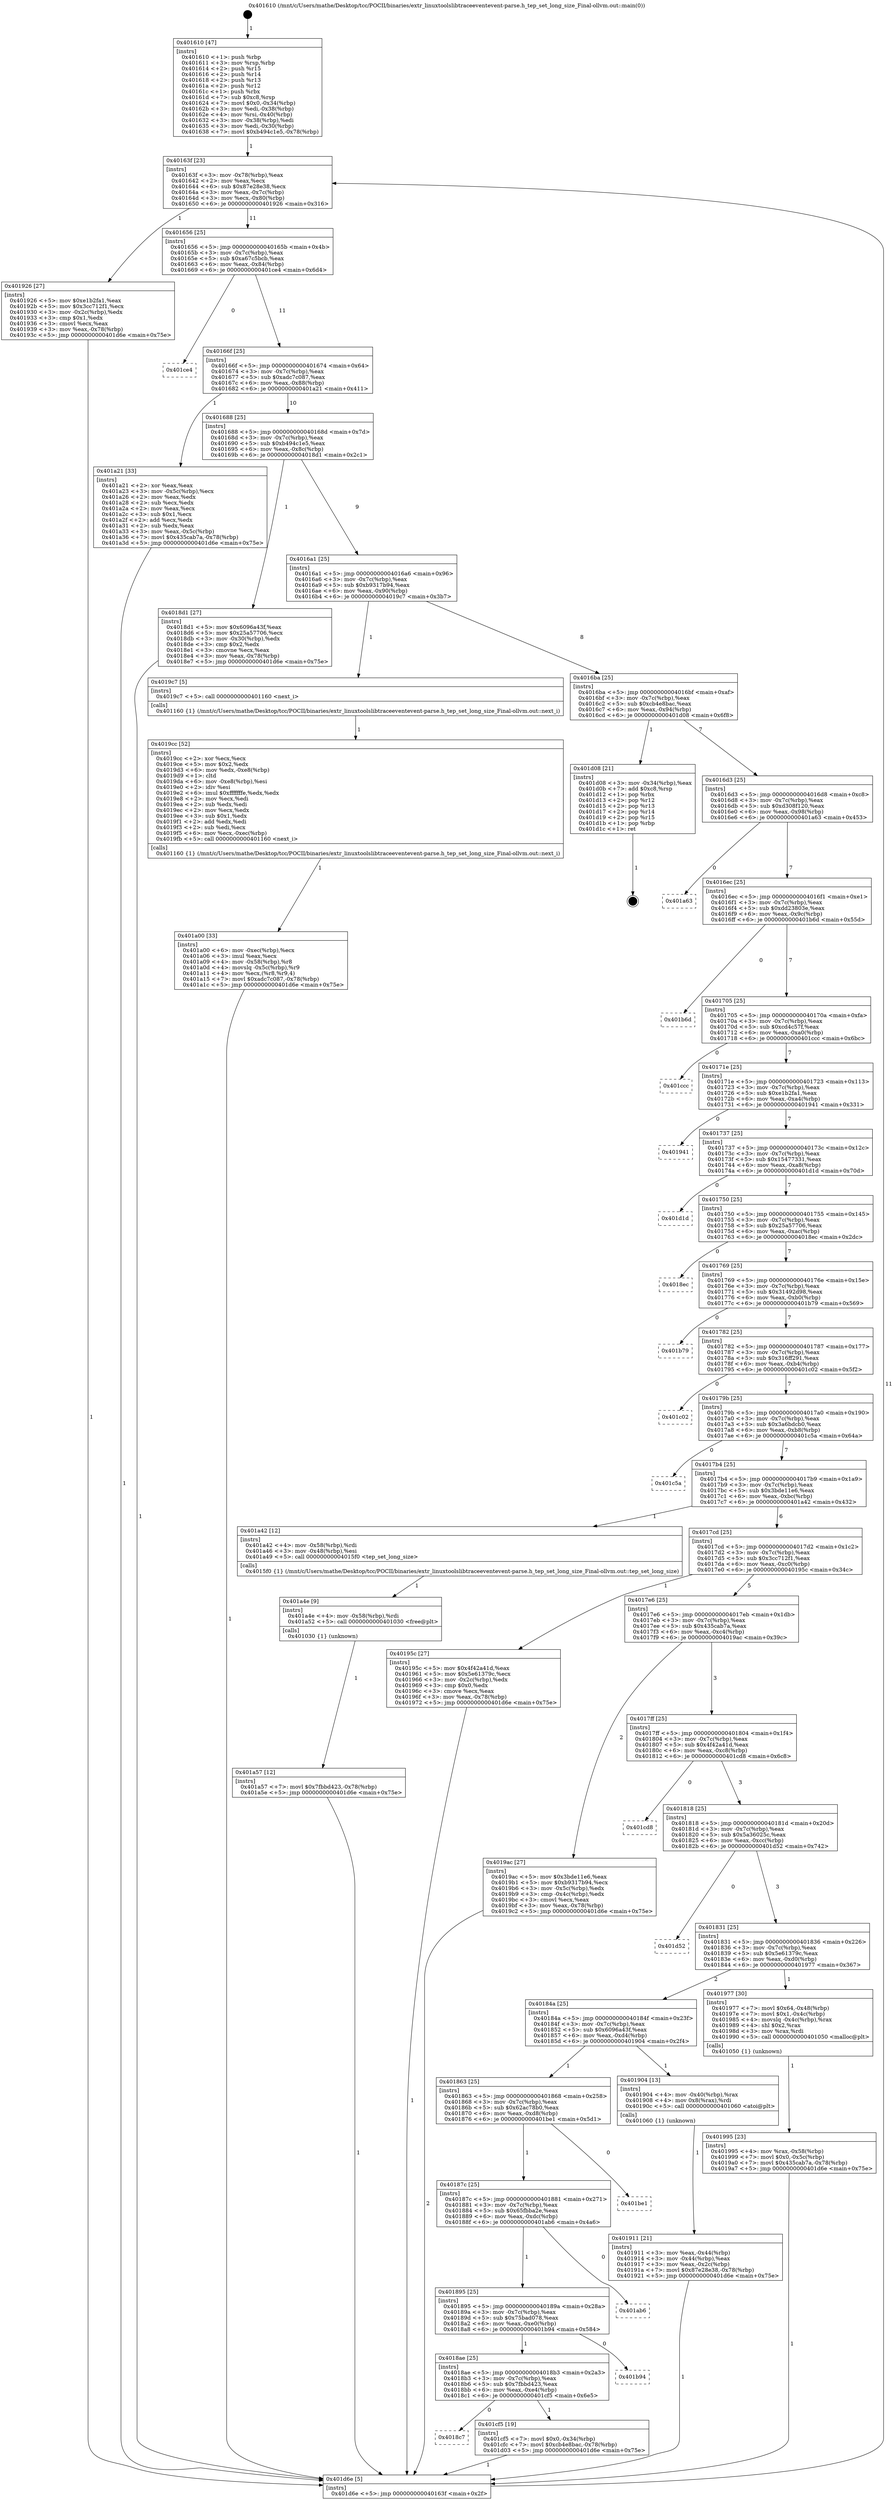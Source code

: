 digraph "0x401610" {
  label = "0x401610 (/mnt/c/Users/mathe/Desktop/tcc/POCII/binaries/extr_linuxtoolslibtraceeventevent-parse.h_tep_set_long_size_Final-ollvm.out::main(0))"
  labelloc = "t"
  node[shape=record]

  Entry [label="",width=0.3,height=0.3,shape=circle,fillcolor=black,style=filled]
  "0x40163f" [label="{
     0x40163f [23]\l
     | [instrs]\l
     &nbsp;&nbsp;0x40163f \<+3\>: mov -0x78(%rbp),%eax\l
     &nbsp;&nbsp;0x401642 \<+2\>: mov %eax,%ecx\l
     &nbsp;&nbsp;0x401644 \<+6\>: sub $0x87e28e38,%ecx\l
     &nbsp;&nbsp;0x40164a \<+3\>: mov %eax,-0x7c(%rbp)\l
     &nbsp;&nbsp;0x40164d \<+3\>: mov %ecx,-0x80(%rbp)\l
     &nbsp;&nbsp;0x401650 \<+6\>: je 0000000000401926 \<main+0x316\>\l
  }"]
  "0x401926" [label="{
     0x401926 [27]\l
     | [instrs]\l
     &nbsp;&nbsp;0x401926 \<+5\>: mov $0xe1b2fa1,%eax\l
     &nbsp;&nbsp;0x40192b \<+5\>: mov $0x3cc712f1,%ecx\l
     &nbsp;&nbsp;0x401930 \<+3\>: mov -0x2c(%rbp),%edx\l
     &nbsp;&nbsp;0x401933 \<+3\>: cmp $0x1,%edx\l
     &nbsp;&nbsp;0x401936 \<+3\>: cmovl %ecx,%eax\l
     &nbsp;&nbsp;0x401939 \<+3\>: mov %eax,-0x78(%rbp)\l
     &nbsp;&nbsp;0x40193c \<+5\>: jmp 0000000000401d6e \<main+0x75e\>\l
  }"]
  "0x401656" [label="{
     0x401656 [25]\l
     | [instrs]\l
     &nbsp;&nbsp;0x401656 \<+5\>: jmp 000000000040165b \<main+0x4b\>\l
     &nbsp;&nbsp;0x40165b \<+3\>: mov -0x7c(%rbp),%eax\l
     &nbsp;&nbsp;0x40165e \<+5\>: sub $0xa67c5bcb,%eax\l
     &nbsp;&nbsp;0x401663 \<+6\>: mov %eax,-0x84(%rbp)\l
     &nbsp;&nbsp;0x401669 \<+6\>: je 0000000000401ce4 \<main+0x6d4\>\l
  }"]
  Exit [label="",width=0.3,height=0.3,shape=circle,fillcolor=black,style=filled,peripheries=2]
  "0x401ce4" [label="{
     0x401ce4\l
  }", style=dashed]
  "0x40166f" [label="{
     0x40166f [25]\l
     | [instrs]\l
     &nbsp;&nbsp;0x40166f \<+5\>: jmp 0000000000401674 \<main+0x64\>\l
     &nbsp;&nbsp;0x401674 \<+3\>: mov -0x7c(%rbp),%eax\l
     &nbsp;&nbsp;0x401677 \<+5\>: sub $0xadc7c087,%eax\l
     &nbsp;&nbsp;0x40167c \<+6\>: mov %eax,-0x88(%rbp)\l
     &nbsp;&nbsp;0x401682 \<+6\>: je 0000000000401a21 \<main+0x411\>\l
  }"]
  "0x4018c7" [label="{
     0x4018c7\l
  }", style=dashed]
  "0x401a21" [label="{
     0x401a21 [33]\l
     | [instrs]\l
     &nbsp;&nbsp;0x401a21 \<+2\>: xor %eax,%eax\l
     &nbsp;&nbsp;0x401a23 \<+3\>: mov -0x5c(%rbp),%ecx\l
     &nbsp;&nbsp;0x401a26 \<+2\>: mov %eax,%edx\l
     &nbsp;&nbsp;0x401a28 \<+2\>: sub %ecx,%edx\l
     &nbsp;&nbsp;0x401a2a \<+2\>: mov %eax,%ecx\l
     &nbsp;&nbsp;0x401a2c \<+3\>: sub $0x1,%ecx\l
     &nbsp;&nbsp;0x401a2f \<+2\>: add %ecx,%edx\l
     &nbsp;&nbsp;0x401a31 \<+2\>: sub %edx,%eax\l
     &nbsp;&nbsp;0x401a33 \<+3\>: mov %eax,-0x5c(%rbp)\l
     &nbsp;&nbsp;0x401a36 \<+7\>: movl $0x435cab7a,-0x78(%rbp)\l
     &nbsp;&nbsp;0x401a3d \<+5\>: jmp 0000000000401d6e \<main+0x75e\>\l
  }"]
  "0x401688" [label="{
     0x401688 [25]\l
     | [instrs]\l
     &nbsp;&nbsp;0x401688 \<+5\>: jmp 000000000040168d \<main+0x7d\>\l
     &nbsp;&nbsp;0x40168d \<+3\>: mov -0x7c(%rbp),%eax\l
     &nbsp;&nbsp;0x401690 \<+5\>: sub $0xb494c1e5,%eax\l
     &nbsp;&nbsp;0x401695 \<+6\>: mov %eax,-0x8c(%rbp)\l
     &nbsp;&nbsp;0x40169b \<+6\>: je 00000000004018d1 \<main+0x2c1\>\l
  }"]
  "0x401cf5" [label="{
     0x401cf5 [19]\l
     | [instrs]\l
     &nbsp;&nbsp;0x401cf5 \<+7\>: movl $0x0,-0x34(%rbp)\l
     &nbsp;&nbsp;0x401cfc \<+7\>: movl $0xcb4e8bac,-0x78(%rbp)\l
     &nbsp;&nbsp;0x401d03 \<+5\>: jmp 0000000000401d6e \<main+0x75e\>\l
  }"]
  "0x4018d1" [label="{
     0x4018d1 [27]\l
     | [instrs]\l
     &nbsp;&nbsp;0x4018d1 \<+5\>: mov $0x6096a43f,%eax\l
     &nbsp;&nbsp;0x4018d6 \<+5\>: mov $0x25a57706,%ecx\l
     &nbsp;&nbsp;0x4018db \<+3\>: mov -0x30(%rbp),%edx\l
     &nbsp;&nbsp;0x4018de \<+3\>: cmp $0x2,%edx\l
     &nbsp;&nbsp;0x4018e1 \<+3\>: cmovne %ecx,%eax\l
     &nbsp;&nbsp;0x4018e4 \<+3\>: mov %eax,-0x78(%rbp)\l
     &nbsp;&nbsp;0x4018e7 \<+5\>: jmp 0000000000401d6e \<main+0x75e\>\l
  }"]
  "0x4016a1" [label="{
     0x4016a1 [25]\l
     | [instrs]\l
     &nbsp;&nbsp;0x4016a1 \<+5\>: jmp 00000000004016a6 \<main+0x96\>\l
     &nbsp;&nbsp;0x4016a6 \<+3\>: mov -0x7c(%rbp),%eax\l
     &nbsp;&nbsp;0x4016a9 \<+5\>: sub $0xb9317b94,%eax\l
     &nbsp;&nbsp;0x4016ae \<+6\>: mov %eax,-0x90(%rbp)\l
     &nbsp;&nbsp;0x4016b4 \<+6\>: je 00000000004019c7 \<main+0x3b7\>\l
  }"]
  "0x401d6e" [label="{
     0x401d6e [5]\l
     | [instrs]\l
     &nbsp;&nbsp;0x401d6e \<+5\>: jmp 000000000040163f \<main+0x2f\>\l
  }"]
  "0x401610" [label="{
     0x401610 [47]\l
     | [instrs]\l
     &nbsp;&nbsp;0x401610 \<+1\>: push %rbp\l
     &nbsp;&nbsp;0x401611 \<+3\>: mov %rsp,%rbp\l
     &nbsp;&nbsp;0x401614 \<+2\>: push %r15\l
     &nbsp;&nbsp;0x401616 \<+2\>: push %r14\l
     &nbsp;&nbsp;0x401618 \<+2\>: push %r13\l
     &nbsp;&nbsp;0x40161a \<+2\>: push %r12\l
     &nbsp;&nbsp;0x40161c \<+1\>: push %rbx\l
     &nbsp;&nbsp;0x40161d \<+7\>: sub $0xc8,%rsp\l
     &nbsp;&nbsp;0x401624 \<+7\>: movl $0x0,-0x34(%rbp)\l
     &nbsp;&nbsp;0x40162b \<+3\>: mov %edi,-0x38(%rbp)\l
     &nbsp;&nbsp;0x40162e \<+4\>: mov %rsi,-0x40(%rbp)\l
     &nbsp;&nbsp;0x401632 \<+3\>: mov -0x38(%rbp),%edi\l
     &nbsp;&nbsp;0x401635 \<+3\>: mov %edi,-0x30(%rbp)\l
     &nbsp;&nbsp;0x401638 \<+7\>: movl $0xb494c1e5,-0x78(%rbp)\l
  }"]
  "0x4018ae" [label="{
     0x4018ae [25]\l
     | [instrs]\l
     &nbsp;&nbsp;0x4018ae \<+5\>: jmp 00000000004018b3 \<main+0x2a3\>\l
     &nbsp;&nbsp;0x4018b3 \<+3\>: mov -0x7c(%rbp),%eax\l
     &nbsp;&nbsp;0x4018b6 \<+5\>: sub $0x7fbbd423,%eax\l
     &nbsp;&nbsp;0x4018bb \<+6\>: mov %eax,-0xe4(%rbp)\l
     &nbsp;&nbsp;0x4018c1 \<+6\>: je 0000000000401cf5 \<main+0x6e5\>\l
  }"]
  "0x4019c7" [label="{
     0x4019c7 [5]\l
     | [instrs]\l
     &nbsp;&nbsp;0x4019c7 \<+5\>: call 0000000000401160 \<next_i\>\l
     | [calls]\l
     &nbsp;&nbsp;0x401160 \{1\} (/mnt/c/Users/mathe/Desktop/tcc/POCII/binaries/extr_linuxtoolslibtraceeventevent-parse.h_tep_set_long_size_Final-ollvm.out::next_i)\l
  }"]
  "0x4016ba" [label="{
     0x4016ba [25]\l
     | [instrs]\l
     &nbsp;&nbsp;0x4016ba \<+5\>: jmp 00000000004016bf \<main+0xaf\>\l
     &nbsp;&nbsp;0x4016bf \<+3\>: mov -0x7c(%rbp),%eax\l
     &nbsp;&nbsp;0x4016c2 \<+5\>: sub $0xcb4e8bac,%eax\l
     &nbsp;&nbsp;0x4016c7 \<+6\>: mov %eax,-0x94(%rbp)\l
     &nbsp;&nbsp;0x4016cd \<+6\>: je 0000000000401d08 \<main+0x6f8\>\l
  }"]
  "0x401b94" [label="{
     0x401b94\l
  }", style=dashed]
  "0x401d08" [label="{
     0x401d08 [21]\l
     | [instrs]\l
     &nbsp;&nbsp;0x401d08 \<+3\>: mov -0x34(%rbp),%eax\l
     &nbsp;&nbsp;0x401d0b \<+7\>: add $0xc8,%rsp\l
     &nbsp;&nbsp;0x401d12 \<+1\>: pop %rbx\l
     &nbsp;&nbsp;0x401d13 \<+2\>: pop %r12\l
     &nbsp;&nbsp;0x401d15 \<+2\>: pop %r13\l
     &nbsp;&nbsp;0x401d17 \<+2\>: pop %r14\l
     &nbsp;&nbsp;0x401d19 \<+2\>: pop %r15\l
     &nbsp;&nbsp;0x401d1b \<+1\>: pop %rbp\l
     &nbsp;&nbsp;0x401d1c \<+1\>: ret\l
  }"]
  "0x4016d3" [label="{
     0x4016d3 [25]\l
     | [instrs]\l
     &nbsp;&nbsp;0x4016d3 \<+5\>: jmp 00000000004016d8 \<main+0xc8\>\l
     &nbsp;&nbsp;0x4016d8 \<+3\>: mov -0x7c(%rbp),%eax\l
     &nbsp;&nbsp;0x4016db \<+5\>: sub $0xd308f120,%eax\l
     &nbsp;&nbsp;0x4016e0 \<+6\>: mov %eax,-0x98(%rbp)\l
     &nbsp;&nbsp;0x4016e6 \<+6\>: je 0000000000401a63 \<main+0x453\>\l
  }"]
  "0x401895" [label="{
     0x401895 [25]\l
     | [instrs]\l
     &nbsp;&nbsp;0x401895 \<+5\>: jmp 000000000040189a \<main+0x28a\>\l
     &nbsp;&nbsp;0x40189a \<+3\>: mov -0x7c(%rbp),%eax\l
     &nbsp;&nbsp;0x40189d \<+5\>: sub $0x75bad078,%eax\l
     &nbsp;&nbsp;0x4018a2 \<+6\>: mov %eax,-0xe0(%rbp)\l
     &nbsp;&nbsp;0x4018a8 \<+6\>: je 0000000000401b94 \<main+0x584\>\l
  }"]
  "0x401a63" [label="{
     0x401a63\l
  }", style=dashed]
  "0x4016ec" [label="{
     0x4016ec [25]\l
     | [instrs]\l
     &nbsp;&nbsp;0x4016ec \<+5\>: jmp 00000000004016f1 \<main+0xe1\>\l
     &nbsp;&nbsp;0x4016f1 \<+3\>: mov -0x7c(%rbp),%eax\l
     &nbsp;&nbsp;0x4016f4 \<+5\>: sub $0xdd23803e,%eax\l
     &nbsp;&nbsp;0x4016f9 \<+6\>: mov %eax,-0x9c(%rbp)\l
     &nbsp;&nbsp;0x4016ff \<+6\>: je 0000000000401b6d \<main+0x55d\>\l
  }"]
  "0x401ab6" [label="{
     0x401ab6\l
  }", style=dashed]
  "0x401b6d" [label="{
     0x401b6d\l
  }", style=dashed]
  "0x401705" [label="{
     0x401705 [25]\l
     | [instrs]\l
     &nbsp;&nbsp;0x401705 \<+5\>: jmp 000000000040170a \<main+0xfa\>\l
     &nbsp;&nbsp;0x40170a \<+3\>: mov -0x7c(%rbp),%eax\l
     &nbsp;&nbsp;0x40170d \<+5\>: sub $0xcd4c57f,%eax\l
     &nbsp;&nbsp;0x401712 \<+6\>: mov %eax,-0xa0(%rbp)\l
     &nbsp;&nbsp;0x401718 \<+6\>: je 0000000000401ccc \<main+0x6bc\>\l
  }"]
  "0x40187c" [label="{
     0x40187c [25]\l
     | [instrs]\l
     &nbsp;&nbsp;0x40187c \<+5\>: jmp 0000000000401881 \<main+0x271\>\l
     &nbsp;&nbsp;0x401881 \<+3\>: mov -0x7c(%rbp),%eax\l
     &nbsp;&nbsp;0x401884 \<+5\>: sub $0x65fbba2e,%eax\l
     &nbsp;&nbsp;0x401889 \<+6\>: mov %eax,-0xdc(%rbp)\l
     &nbsp;&nbsp;0x40188f \<+6\>: je 0000000000401ab6 \<main+0x4a6\>\l
  }"]
  "0x401ccc" [label="{
     0x401ccc\l
  }", style=dashed]
  "0x40171e" [label="{
     0x40171e [25]\l
     | [instrs]\l
     &nbsp;&nbsp;0x40171e \<+5\>: jmp 0000000000401723 \<main+0x113\>\l
     &nbsp;&nbsp;0x401723 \<+3\>: mov -0x7c(%rbp),%eax\l
     &nbsp;&nbsp;0x401726 \<+5\>: sub $0xe1b2fa1,%eax\l
     &nbsp;&nbsp;0x40172b \<+6\>: mov %eax,-0xa4(%rbp)\l
     &nbsp;&nbsp;0x401731 \<+6\>: je 0000000000401941 \<main+0x331\>\l
  }"]
  "0x401be1" [label="{
     0x401be1\l
  }", style=dashed]
  "0x401941" [label="{
     0x401941\l
  }", style=dashed]
  "0x401737" [label="{
     0x401737 [25]\l
     | [instrs]\l
     &nbsp;&nbsp;0x401737 \<+5\>: jmp 000000000040173c \<main+0x12c\>\l
     &nbsp;&nbsp;0x40173c \<+3\>: mov -0x7c(%rbp),%eax\l
     &nbsp;&nbsp;0x40173f \<+5\>: sub $0x15477331,%eax\l
     &nbsp;&nbsp;0x401744 \<+6\>: mov %eax,-0xa8(%rbp)\l
     &nbsp;&nbsp;0x40174a \<+6\>: je 0000000000401d1d \<main+0x70d\>\l
  }"]
  "0x401a57" [label="{
     0x401a57 [12]\l
     | [instrs]\l
     &nbsp;&nbsp;0x401a57 \<+7\>: movl $0x7fbbd423,-0x78(%rbp)\l
     &nbsp;&nbsp;0x401a5e \<+5\>: jmp 0000000000401d6e \<main+0x75e\>\l
  }"]
  "0x401d1d" [label="{
     0x401d1d\l
  }", style=dashed]
  "0x401750" [label="{
     0x401750 [25]\l
     | [instrs]\l
     &nbsp;&nbsp;0x401750 \<+5\>: jmp 0000000000401755 \<main+0x145\>\l
     &nbsp;&nbsp;0x401755 \<+3\>: mov -0x7c(%rbp),%eax\l
     &nbsp;&nbsp;0x401758 \<+5\>: sub $0x25a57706,%eax\l
     &nbsp;&nbsp;0x40175d \<+6\>: mov %eax,-0xac(%rbp)\l
     &nbsp;&nbsp;0x401763 \<+6\>: je 00000000004018ec \<main+0x2dc\>\l
  }"]
  "0x401a4e" [label="{
     0x401a4e [9]\l
     | [instrs]\l
     &nbsp;&nbsp;0x401a4e \<+4\>: mov -0x58(%rbp),%rdi\l
     &nbsp;&nbsp;0x401a52 \<+5\>: call 0000000000401030 \<free@plt\>\l
     | [calls]\l
     &nbsp;&nbsp;0x401030 \{1\} (unknown)\l
  }"]
  "0x4018ec" [label="{
     0x4018ec\l
  }", style=dashed]
  "0x401769" [label="{
     0x401769 [25]\l
     | [instrs]\l
     &nbsp;&nbsp;0x401769 \<+5\>: jmp 000000000040176e \<main+0x15e\>\l
     &nbsp;&nbsp;0x40176e \<+3\>: mov -0x7c(%rbp),%eax\l
     &nbsp;&nbsp;0x401771 \<+5\>: sub $0x31492d98,%eax\l
     &nbsp;&nbsp;0x401776 \<+6\>: mov %eax,-0xb0(%rbp)\l
     &nbsp;&nbsp;0x40177c \<+6\>: je 0000000000401b79 \<main+0x569\>\l
  }"]
  "0x401a00" [label="{
     0x401a00 [33]\l
     | [instrs]\l
     &nbsp;&nbsp;0x401a00 \<+6\>: mov -0xec(%rbp),%ecx\l
     &nbsp;&nbsp;0x401a06 \<+3\>: imul %eax,%ecx\l
     &nbsp;&nbsp;0x401a09 \<+4\>: mov -0x58(%rbp),%r8\l
     &nbsp;&nbsp;0x401a0d \<+4\>: movslq -0x5c(%rbp),%r9\l
     &nbsp;&nbsp;0x401a11 \<+4\>: mov %ecx,(%r8,%r9,4)\l
     &nbsp;&nbsp;0x401a15 \<+7\>: movl $0xadc7c087,-0x78(%rbp)\l
     &nbsp;&nbsp;0x401a1c \<+5\>: jmp 0000000000401d6e \<main+0x75e\>\l
  }"]
  "0x401b79" [label="{
     0x401b79\l
  }", style=dashed]
  "0x401782" [label="{
     0x401782 [25]\l
     | [instrs]\l
     &nbsp;&nbsp;0x401782 \<+5\>: jmp 0000000000401787 \<main+0x177\>\l
     &nbsp;&nbsp;0x401787 \<+3\>: mov -0x7c(%rbp),%eax\l
     &nbsp;&nbsp;0x40178a \<+5\>: sub $0x316ff291,%eax\l
     &nbsp;&nbsp;0x40178f \<+6\>: mov %eax,-0xb4(%rbp)\l
     &nbsp;&nbsp;0x401795 \<+6\>: je 0000000000401c02 \<main+0x5f2\>\l
  }"]
  "0x4019cc" [label="{
     0x4019cc [52]\l
     | [instrs]\l
     &nbsp;&nbsp;0x4019cc \<+2\>: xor %ecx,%ecx\l
     &nbsp;&nbsp;0x4019ce \<+5\>: mov $0x2,%edx\l
     &nbsp;&nbsp;0x4019d3 \<+6\>: mov %edx,-0xe8(%rbp)\l
     &nbsp;&nbsp;0x4019d9 \<+1\>: cltd\l
     &nbsp;&nbsp;0x4019da \<+6\>: mov -0xe8(%rbp),%esi\l
     &nbsp;&nbsp;0x4019e0 \<+2\>: idiv %esi\l
     &nbsp;&nbsp;0x4019e2 \<+6\>: imul $0xfffffffe,%edx,%edx\l
     &nbsp;&nbsp;0x4019e8 \<+2\>: mov %ecx,%edi\l
     &nbsp;&nbsp;0x4019ea \<+2\>: sub %edx,%edi\l
     &nbsp;&nbsp;0x4019ec \<+2\>: mov %ecx,%edx\l
     &nbsp;&nbsp;0x4019ee \<+3\>: sub $0x1,%edx\l
     &nbsp;&nbsp;0x4019f1 \<+2\>: add %edx,%edi\l
     &nbsp;&nbsp;0x4019f3 \<+2\>: sub %edi,%ecx\l
     &nbsp;&nbsp;0x4019f5 \<+6\>: mov %ecx,-0xec(%rbp)\l
     &nbsp;&nbsp;0x4019fb \<+5\>: call 0000000000401160 \<next_i\>\l
     | [calls]\l
     &nbsp;&nbsp;0x401160 \{1\} (/mnt/c/Users/mathe/Desktop/tcc/POCII/binaries/extr_linuxtoolslibtraceeventevent-parse.h_tep_set_long_size_Final-ollvm.out::next_i)\l
  }"]
  "0x401c02" [label="{
     0x401c02\l
  }", style=dashed]
  "0x40179b" [label="{
     0x40179b [25]\l
     | [instrs]\l
     &nbsp;&nbsp;0x40179b \<+5\>: jmp 00000000004017a0 \<main+0x190\>\l
     &nbsp;&nbsp;0x4017a0 \<+3\>: mov -0x7c(%rbp),%eax\l
     &nbsp;&nbsp;0x4017a3 \<+5\>: sub $0x3a6bdcb0,%eax\l
     &nbsp;&nbsp;0x4017a8 \<+6\>: mov %eax,-0xb8(%rbp)\l
     &nbsp;&nbsp;0x4017ae \<+6\>: je 0000000000401c5a \<main+0x64a\>\l
  }"]
  "0x401995" [label="{
     0x401995 [23]\l
     | [instrs]\l
     &nbsp;&nbsp;0x401995 \<+4\>: mov %rax,-0x58(%rbp)\l
     &nbsp;&nbsp;0x401999 \<+7\>: movl $0x0,-0x5c(%rbp)\l
     &nbsp;&nbsp;0x4019a0 \<+7\>: movl $0x435cab7a,-0x78(%rbp)\l
     &nbsp;&nbsp;0x4019a7 \<+5\>: jmp 0000000000401d6e \<main+0x75e\>\l
  }"]
  "0x401c5a" [label="{
     0x401c5a\l
  }", style=dashed]
  "0x4017b4" [label="{
     0x4017b4 [25]\l
     | [instrs]\l
     &nbsp;&nbsp;0x4017b4 \<+5\>: jmp 00000000004017b9 \<main+0x1a9\>\l
     &nbsp;&nbsp;0x4017b9 \<+3\>: mov -0x7c(%rbp),%eax\l
     &nbsp;&nbsp;0x4017bc \<+5\>: sub $0x3bde11e6,%eax\l
     &nbsp;&nbsp;0x4017c1 \<+6\>: mov %eax,-0xbc(%rbp)\l
     &nbsp;&nbsp;0x4017c7 \<+6\>: je 0000000000401a42 \<main+0x432\>\l
  }"]
  "0x401911" [label="{
     0x401911 [21]\l
     | [instrs]\l
     &nbsp;&nbsp;0x401911 \<+3\>: mov %eax,-0x44(%rbp)\l
     &nbsp;&nbsp;0x401914 \<+3\>: mov -0x44(%rbp),%eax\l
     &nbsp;&nbsp;0x401917 \<+3\>: mov %eax,-0x2c(%rbp)\l
     &nbsp;&nbsp;0x40191a \<+7\>: movl $0x87e28e38,-0x78(%rbp)\l
     &nbsp;&nbsp;0x401921 \<+5\>: jmp 0000000000401d6e \<main+0x75e\>\l
  }"]
  "0x401a42" [label="{
     0x401a42 [12]\l
     | [instrs]\l
     &nbsp;&nbsp;0x401a42 \<+4\>: mov -0x58(%rbp),%rdi\l
     &nbsp;&nbsp;0x401a46 \<+3\>: mov -0x48(%rbp),%esi\l
     &nbsp;&nbsp;0x401a49 \<+5\>: call 00000000004015f0 \<tep_set_long_size\>\l
     | [calls]\l
     &nbsp;&nbsp;0x4015f0 \{1\} (/mnt/c/Users/mathe/Desktop/tcc/POCII/binaries/extr_linuxtoolslibtraceeventevent-parse.h_tep_set_long_size_Final-ollvm.out::tep_set_long_size)\l
  }"]
  "0x4017cd" [label="{
     0x4017cd [25]\l
     | [instrs]\l
     &nbsp;&nbsp;0x4017cd \<+5\>: jmp 00000000004017d2 \<main+0x1c2\>\l
     &nbsp;&nbsp;0x4017d2 \<+3\>: mov -0x7c(%rbp),%eax\l
     &nbsp;&nbsp;0x4017d5 \<+5\>: sub $0x3cc712f1,%eax\l
     &nbsp;&nbsp;0x4017da \<+6\>: mov %eax,-0xc0(%rbp)\l
     &nbsp;&nbsp;0x4017e0 \<+6\>: je 000000000040195c \<main+0x34c\>\l
  }"]
  "0x401863" [label="{
     0x401863 [25]\l
     | [instrs]\l
     &nbsp;&nbsp;0x401863 \<+5\>: jmp 0000000000401868 \<main+0x258\>\l
     &nbsp;&nbsp;0x401868 \<+3\>: mov -0x7c(%rbp),%eax\l
     &nbsp;&nbsp;0x40186b \<+5\>: sub $0x62ac78b0,%eax\l
     &nbsp;&nbsp;0x401870 \<+6\>: mov %eax,-0xd8(%rbp)\l
     &nbsp;&nbsp;0x401876 \<+6\>: je 0000000000401be1 \<main+0x5d1\>\l
  }"]
  "0x40195c" [label="{
     0x40195c [27]\l
     | [instrs]\l
     &nbsp;&nbsp;0x40195c \<+5\>: mov $0x4f42a41d,%eax\l
     &nbsp;&nbsp;0x401961 \<+5\>: mov $0x5e61379c,%ecx\l
     &nbsp;&nbsp;0x401966 \<+3\>: mov -0x2c(%rbp),%edx\l
     &nbsp;&nbsp;0x401969 \<+3\>: cmp $0x0,%edx\l
     &nbsp;&nbsp;0x40196c \<+3\>: cmove %ecx,%eax\l
     &nbsp;&nbsp;0x40196f \<+3\>: mov %eax,-0x78(%rbp)\l
     &nbsp;&nbsp;0x401972 \<+5\>: jmp 0000000000401d6e \<main+0x75e\>\l
  }"]
  "0x4017e6" [label="{
     0x4017e6 [25]\l
     | [instrs]\l
     &nbsp;&nbsp;0x4017e6 \<+5\>: jmp 00000000004017eb \<main+0x1db\>\l
     &nbsp;&nbsp;0x4017eb \<+3\>: mov -0x7c(%rbp),%eax\l
     &nbsp;&nbsp;0x4017ee \<+5\>: sub $0x435cab7a,%eax\l
     &nbsp;&nbsp;0x4017f3 \<+6\>: mov %eax,-0xc4(%rbp)\l
     &nbsp;&nbsp;0x4017f9 \<+6\>: je 00000000004019ac \<main+0x39c\>\l
  }"]
  "0x401904" [label="{
     0x401904 [13]\l
     | [instrs]\l
     &nbsp;&nbsp;0x401904 \<+4\>: mov -0x40(%rbp),%rax\l
     &nbsp;&nbsp;0x401908 \<+4\>: mov 0x8(%rax),%rdi\l
     &nbsp;&nbsp;0x40190c \<+5\>: call 0000000000401060 \<atoi@plt\>\l
     | [calls]\l
     &nbsp;&nbsp;0x401060 \{1\} (unknown)\l
  }"]
  "0x4019ac" [label="{
     0x4019ac [27]\l
     | [instrs]\l
     &nbsp;&nbsp;0x4019ac \<+5\>: mov $0x3bde11e6,%eax\l
     &nbsp;&nbsp;0x4019b1 \<+5\>: mov $0xb9317b94,%ecx\l
     &nbsp;&nbsp;0x4019b6 \<+3\>: mov -0x5c(%rbp),%edx\l
     &nbsp;&nbsp;0x4019b9 \<+3\>: cmp -0x4c(%rbp),%edx\l
     &nbsp;&nbsp;0x4019bc \<+3\>: cmovl %ecx,%eax\l
     &nbsp;&nbsp;0x4019bf \<+3\>: mov %eax,-0x78(%rbp)\l
     &nbsp;&nbsp;0x4019c2 \<+5\>: jmp 0000000000401d6e \<main+0x75e\>\l
  }"]
  "0x4017ff" [label="{
     0x4017ff [25]\l
     | [instrs]\l
     &nbsp;&nbsp;0x4017ff \<+5\>: jmp 0000000000401804 \<main+0x1f4\>\l
     &nbsp;&nbsp;0x401804 \<+3\>: mov -0x7c(%rbp),%eax\l
     &nbsp;&nbsp;0x401807 \<+5\>: sub $0x4f42a41d,%eax\l
     &nbsp;&nbsp;0x40180c \<+6\>: mov %eax,-0xc8(%rbp)\l
     &nbsp;&nbsp;0x401812 \<+6\>: je 0000000000401cd8 \<main+0x6c8\>\l
  }"]
  "0x40184a" [label="{
     0x40184a [25]\l
     | [instrs]\l
     &nbsp;&nbsp;0x40184a \<+5\>: jmp 000000000040184f \<main+0x23f\>\l
     &nbsp;&nbsp;0x40184f \<+3\>: mov -0x7c(%rbp),%eax\l
     &nbsp;&nbsp;0x401852 \<+5\>: sub $0x6096a43f,%eax\l
     &nbsp;&nbsp;0x401857 \<+6\>: mov %eax,-0xd4(%rbp)\l
     &nbsp;&nbsp;0x40185d \<+6\>: je 0000000000401904 \<main+0x2f4\>\l
  }"]
  "0x401cd8" [label="{
     0x401cd8\l
  }", style=dashed]
  "0x401818" [label="{
     0x401818 [25]\l
     | [instrs]\l
     &nbsp;&nbsp;0x401818 \<+5\>: jmp 000000000040181d \<main+0x20d\>\l
     &nbsp;&nbsp;0x40181d \<+3\>: mov -0x7c(%rbp),%eax\l
     &nbsp;&nbsp;0x401820 \<+5\>: sub $0x5a36025c,%eax\l
     &nbsp;&nbsp;0x401825 \<+6\>: mov %eax,-0xcc(%rbp)\l
     &nbsp;&nbsp;0x40182b \<+6\>: je 0000000000401d52 \<main+0x742\>\l
  }"]
  "0x401977" [label="{
     0x401977 [30]\l
     | [instrs]\l
     &nbsp;&nbsp;0x401977 \<+7\>: movl $0x64,-0x48(%rbp)\l
     &nbsp;&nbsp;0x40197e \<+7\>: movl $0x1,-0x4c(%rbp)\l
     &nbsp;&nbsp;0x401985 \<+4\>: movslq -0x4c(%rbp),%rax\l
     &nbsp;&nbsp;0x401989 \<+4\>: shl $0x2,%rax\l
     &nbsp;&nbsp;0x40198d \<+3\>: mov %rax,%rdi\l
     &nbsp;&nbsp;0x401990 \<+5\>: call 0000000000401050 \<malloc@plt\>\l
     | [calls]\l
     &nbsp;&nbsp;0x401050 \{1\} (unknown)\l
  }"]
  "0x401d52" [label="{
     0x401d52\l
  }", style=dashed]
  "0x401831" [label="{
     0x401831 [25]\l
     | [instrs]\l
     &nbsp;&nbsp;0x401831 \<+5\>: jmp 0000000000401836 \<main+0x226\>\l
     &nbsp;&nbsp;0x401836 \<+3\>: mov -0x7c(%rbp),%eax\l
     &nbsp;&nbsp;0x401839 \<+5\>: sub $0x5e61379c,%eax\l
     &nbsp;&nbsp;0x40183e \<+6\>: mov %eax,-0xd0(%rbp)\l
     &nbsp;&nbsp;0x401844 \<+6\>: je 0000000000401977 \<main+0x367\>\l
  }"]
  Entry -> "0x401610" [label=" 1"]
  "0x40163f" -> "0x401926" [label=" 1"]
  "0x40163f" -> "0x401656" [label=" 11"]
  "0x401d08" -> Exit [label=" 1"]
  "0x401656" -> "0x401ce4" [label=" 0"]
  "0x401656" -> "0x40166f" [label=" 11"]
  "0x401cf5" -> "0x401d6e" [label=" 1"]
  "0x40166f" -> "0x401a21" [label=" 1"]
  "0x40166f" -> "0x401688" [label=" 10"]
  "0x4018ae" -> "0x4018c7" [label=" 0"]
  "0x401688" -> "0x4018d1" [label=" 1"]
  "0x401688" -> "0x4016a1" [label=" 9"]
  "0x4018d1" -> "0x401d6e" [label=" 1"]
  "0x401610" -> "0x40163f" [label=" 1"]
  "0x401d6e" -> "0x40163f" [label=" 11"]
  "0x4018ae" -> "0x401cf5" [label=" 1"]
  "0x4016a1" -> "0x4019c7" [label=" 1"]
  "0x4016a1" -> "0x4016ba" [label=" 8"]
  "0x401895" -> "0x4018ae" [label=" 1"]
  "0x4016ba" -> "0x401d08" [label=" 1"]
  "0x4016ba" -> "0x4016d3" [label=" 7"]
  "0x401895" -> "0x401b94" [label=" 0"]
  "0x4016d3" -> "0x401a63" [label=" 0"]
  "0x4016d3" -> "0x4016ec" [label=" 7"]
  "0x40187c" -> "0x401895" [label=" 1"]
  "0x4016ec" -> "0x401b6d" [label=" 0"]
  "0x4016ec" -> "0x401705" [label=" 7"]
  "0x40187c" -> "0x401ab6" [label=" 0"]
  "0x401705" -> "0x401ccc" [label=" 0"]
  "0x401705" -> "0x40171e" [label=" 7"]
  "0x401863" -> "0x40187c" [label=" 1"]
  "0x40171e" -> "0x401941" [label=" 0"]
  "0x40171e" -> "0x401737" [label=" 7"]
  "0x401863" -> "0x401be1" [label=" 0"]
  "0x401737" -> "0x401d1d" [label=" 0"]
  "0x401737" -> "0x401750" [label=" 7"]
  "0x401a57" -> "0x401d6e" [label=" 1"]
  "0x401750" -> "0x4018ec" [label=" 0"]
  "0x401750" -> "0x401769" [label=" 7"]
  "0x401a4e" -> "0x401a57" [label=" 1"]
  "0x401769" -> "0x401b79" [label=" 0"]
  "0x401769" -> "0x401782" [label=" 7"]
  "0x401a42" -> "0x401a4e" [label=" 1"]
  "0x401782" -> "0x401c02" [label=" 0"]
  "0x401782" -> "0x40179b" [label=" 7"]
  "0x401a21" -> "0x401d6e" [label=" 1"]
  "0x40179b" -> "0x401c5a" [label=" 0"]
  "0x40179b" -> "0x4017b4" [label=" 7"]
  "0x401a00" -> "0x401d6e" [label=" 1"]
  "0x4017b4" -> "0x401a42" [label=" 1"]
  "0x4017b4" -> "0x4017cd" [label=" 6"]
  "0x4019cc" -> "0x401a00" [label=" 1"]
  "0x4017cd" -> "0x40195c" [label=" 1"]
  "0x4017cd" -> "0x4017e6" [label=" 5"]
  "0x4019c7" -> "0x4019cc" [label=" 1"]
  "0x4017e6" -> "0x4019ac" [label=" 2"]
  "0x4017e6" -> "0x4017ff" [label=" 3"]
  "0x4019ac" -> "0x401d6e" [label=" 2"]
  "0x4017ff" -> "0x401cd8" [label=" 0"]
  "0x4017ff" -> "0x401818" [label=" 3"]
  "0x401977" -> "0x401995" [label=" 1"]
  "0x401818" -> "0x401d52" [label=" 0"]
  "0x401818" -> "0x401831" [label=" 3"]
  "0x40195c" -> "0x401d6e" [label=" 1"]
  "0x401831" -> "0x401977" [label=" 1"]
  "0x401831" -> "0x40184a" [label=" 2"]
  "0x401995" -> "0x401d6e" [label=" 1"]
  "0x40184a" -> "0x401904" [label=" 1"]
  "0x40184a" -> "0x401863" [label=" 1"]
  "0x401904" -> "0x401911" [label=" 1"]
  "0x401911" -> "0x401d6e" [label=" 1"]
  "0x401926" -> "0x401d6e" [label=" 1"]
}
